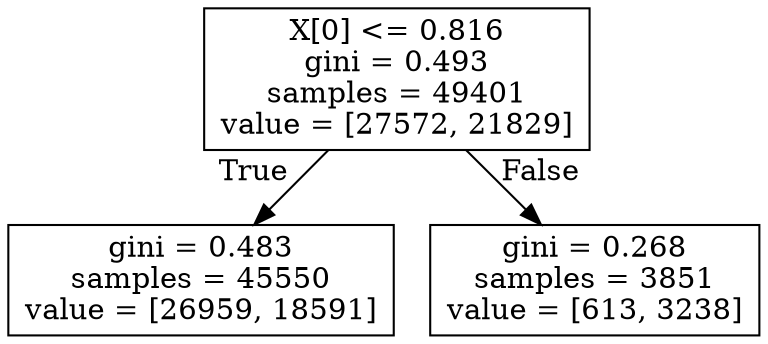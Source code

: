 digraph Tree {
node [shape=box] ;
0 [label="X[0] <= 0.816\ngini = 0.493\nsamples = 49401\nvalue = [27572, 21829]"] ;
1 [label="gini = 0.483\nsamples = 45550\nvalue = [26959, 18591]"] ;
0 -> 1 [labeldistance=2.5, labelangle=45, headlabel="True"] ;
2 [label="gini = 0.268\nsamples = 3851\nvalue = [613, 3238]"] ;
0 -> 2 [labeldistance=2.5, labelangle=-45, headlabel="False"] ;
}